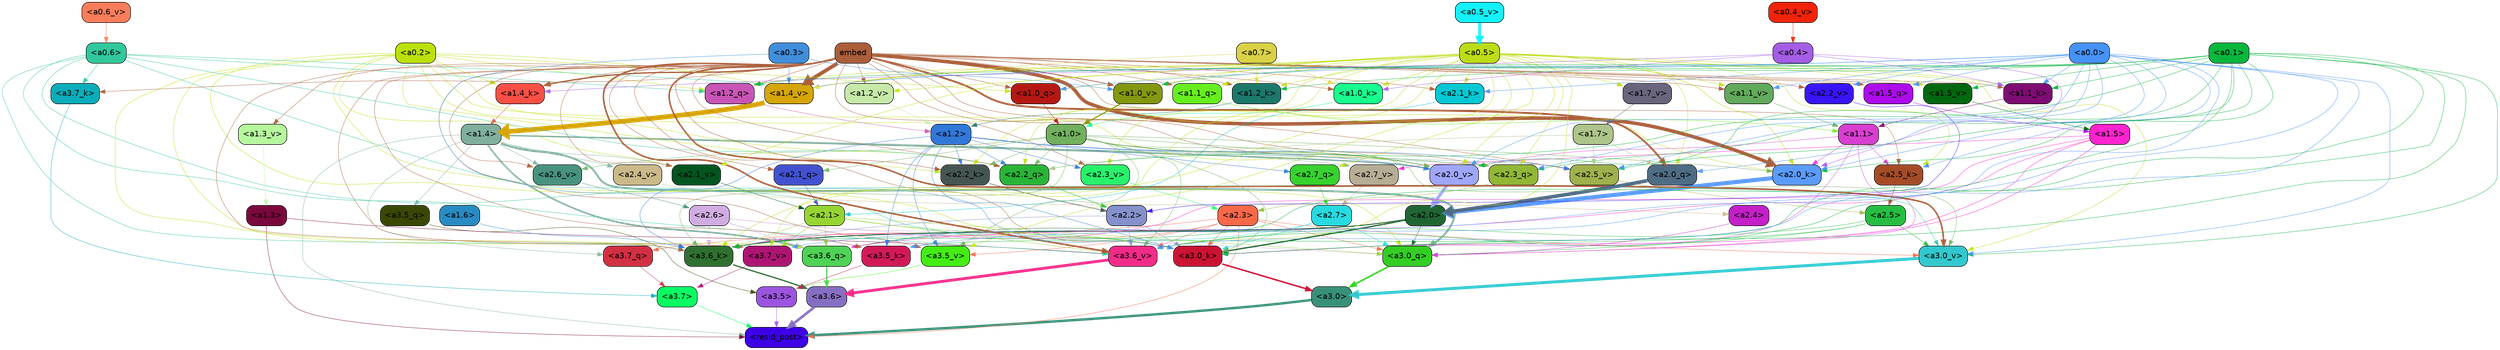 strict digraph "" {
	graph [bgcolor=transparent,
		layout=dot,
		overlap=false,
		splines=true
	];
	"<a3.7>"	[color=black,
		fillcolor="#09fd62",
		fontname=Helvetica,
		shape=box,
		style="filled, rounded"];
	"<resid_post>"	[color=black,
		fillcolor="#3d00e6",
		fontname=Helvetica,
		shape=box,
		style="filled, rounded"];
	"<a3.7>" -> "<resid_post>"	[color="#09fd62",
		penwidth=0.6239100098609924];
	"<a3.6>"	[color=black,
		fillcolor="#866fc2",
		fontname=Helvetica,
		shape=box,
		style="filled, rounded"];
	"<a3.6>" -> "<resid_post>"	[color="#866fc2",
		penwidth=4.569062113761902];
	"<a3.5>"	[color=black,
		fillcolor="#9b54df",
		fontname=Helvetica,
		shape=box,
		style="filled, rounded"];
	"<a3.5>" -> "<resid_post>"	[color="#9b54df",
		penwidth=0.6];
	"<a3.0>"	[color=black,
		fillcolor="#399078",
		fontname=Helvetica,
		shape=box,
		style="filled, rounded"];
	"<a3.0>" -> "<resid_post>"	[color="#399078",
		penwidth=4.283544182777405];
	"<a2.3>"	[color=black,
		fillcolor="#f86849",
		fontname=Helvetica,
		shape=box,
		style="filled, rounded"];
	"<a2.3>" -> "<resid_post>"	[color="#f86849",
		penwidth=0.6];
	"<a3.7_q>"	[color=black,
		fillcolor="#d23042",
		fontname=Helvetica,
		shape=box,
		style="filled, rounded"];
	"<a2.3>" -> "<a3.7_q>"	[color="#f86849",
		penwidth=0.6];
	"<a3.6_q>"	[color=black,
		fillcolor="#4fd356",
		fontname=Helvetica,
		shape=box,
		style="filled, rounded"];
	"<a2.3>" -> "<a3.6_q>"	[color="#f86849",
		penwidth=0.6];
	"<a3.0_q>"	[color=black,
		fillcolor="#33ce23",
		fontname=Helvetica,
		shape=box,
		style="filled, rounded"];
	"<a2.3>" -> "<a3.0_q>"	[color="#f86849",
		penwidth=0.6];
	"<a3.0_k>"	[color=black,
		fillcolor="#cb1334",
		fontname=Helvetica,
		shape=box,
		style="filled, rounded"];
	"<a2.3>" -> "<a3.0_k>"	[color="#f86849",
		penwidth=0.6];
	"<a3.6_v>"	[color=black,
		fillcolor="#f22b89",
		fontname=Helvetica,
		shape=box,
		style="filled, rounded"];
	"<a2.3>" -> "<a3.6_v>"	[color="#f86849",
		penwidth=0.6];
	"<a3.5_v>"	[color=black,
		fillcolor="#43ed13",
		fontname=Helvetica,
		shape=box,
		style="filled, rounded"];
	"<a2.3>" -> "<a3.5_v>"	[color="#f86849",
		penwidth=0.6];
	"<a3.0_v>"	[color=black,
		fillcolor="#32c8ce",
		fontname=Helvetica,
		shape=box,
		style="filled, rounded"];
	"<a2.3>" -> "<a3.0_v>"	[color="#f86849",
		penwidth=0.6];
	"<a1.4>"	[color=black,
		fillcolor="#80af9e",
		fontname=Helvetica,
		shape=box,
		style="filled, rounded"];
	"<a1.4>" -> "<resid_post>"	[color="#80af9e",
		penwidth=0.6];
	"<a1.4>" -> "<a3.7_q>"	[color="#80af9e",
		penwidth=0.6];
	"<a1.4>" -> "<a3.6_q>"	[color="#80af9e",
		penwidth=2.7934007048606873];
	"<a3.5_q>"	[color=black,
		fillcolor="#394904",
		fontname=Helvetica,
		shape=box,
		style="filled, rounded"];
	"<a1.4>" -> "<a3.5_q>"	[color="#80af9e",
		penwidth=0.6];
	"<a1.4>" -> "<a3.0_q>"	[color="#80af9e",
		penwidth=3.340754985809326];
	"<a2.3_q>"	[color=black,
		fillcolor="#91b736",
		fontname=Helvetica,
		shape=box,
		style="filled, rounded"];
	"<a1.4>" -> "<a2.3_q>"	[color="#80af9e",
		penwidth=0.6];
	"<a2.7_v>"	[color=black,
		fillcolor="#b6ad95",
		fontname=Helvetica,
		shape=box,
		style="filled, rounded"];
	"<a1.4>" -> "<a2.7_v>"	[color="#80af9e",
		penwidth=0.6];
	"<a2.6_v>"	[color=black,
		fillcolor="#48927f",
		fontname=Helvetica,
		shape=box,
		style="filled, rounded"];
	"<a1.4>" -> "<a2.6_v>"	[color="#80af9e",
		penwidth=0.6];
	"<a2.5_v>"	[color=black,
		fillcolor="#9eb14b",
		fontname=Helvetica,
		shape=box,
		style="filled, rounded"];
	"<a1.4>" -> "<a2.5_v>"	[color="#80af9e",
		penwidth=0.6];
	"<a2.4_v>"	[color=black,
		fillcolor="#cbb989",
		fontname=Helvetica,
		shape=box,
		style="filled, rounded"];
	"<a1.4>" -> "<a2.4_v>"	[color="#80af9e",
		penwidth=0.6];
	"<a2.1_v>"	[color=black,
		fillcolor="#03551f",
		fontname=Helvetica,
		shape=box,
		style="filled, rounded"];
	"<a1.4>" -> "<a2.1_v>"	[color="#80af9e",
		penwidth=0.6];
	"<a2.0_v>"	[color=black,
		fillcolor="#a0a6fa",
		fontname=Helvetica,
		shape=box,
		style="filled, rounded"];
	"<a1.4>" -> "<a2.0_v>"	[color="#80af9e",
		penwidth=2.268759250640869];
	"<a1.3>"	[color=black,
		fillcolor="#7a083c",
		fontname=Helvetica,
		shape=box,
		style="filled, rounded"];
	"<a1.3>" -> "<resid_post>"	[color="#7a083c",
		penwidth=0.6];
	"<a1.3>" -> "<a3.6_v>"	[color="#7a083c",
		penwidth=0.6];
	"<a3.7_q>" -> "<a3.7>"	[color="#d23042",
		penwidth=0.6];
	"<a3.6_q>" -> "<a3.6>"	[color="#4fd356",
		penwidth=2.0347584784030914];
	"<a3.5_q>" -> "<a3.5>"	[color="#394904",
		penwidth=0.6];
	"<a3.0_q>" -> "<a3.0>"	[color="#33ce23",
		penwidth=2.8635367155075073];
	"<a3.7_k>"	[color=black,
		fillcolor="#0badba",
		fontname=Helvetica,
		shape=box,
		style="filled, rounded"];
	"<a3.7_k>" -> "<a3.7>"	[color="#0badba",
		penwidth=0.6];
	"<a3.6_k>"	[color=black,
		fillcolor="#2f7031",
		fontname=Helvetica,
		shape=box,
		style="filled, rounded"];
	"<a3.6_k>" -> "<a3.6>"	[color="#2f7031",
		penwidth=2.1760786175727844];
	"<a3.5_k>"	[color=black,
		fillcolor="#d21958",
		fontname=Helvetica,
		shape=box,
		style="filled, rounded"];
	"<a3.5_k>" -> "<a3.5>"	[color="#d21958",
		penwidth=0.6];
	"<a3.0_k>" -> "<a3.0>"	[color="#cb1334",
		penwidth=2.632905662059784];
	"<a3.7_v>"	[color=black,
		fillcolor="#ae1572",
		fontname=Helvetica,
		shape=box,
		style="filled, rounded"];
	"<a3.7_v>" -> "<a3.7>"	[color="#ae1572",
		penwidth=0.6];
	"<a3.6_v>" -> "<a3.6>"	[color="#f22b89",
		penwidth=4.981305837631226];
	"<a3.5_v>" -> "<a3.5>"	[color="#43ed13",
		penwidth=0.6];
	"<a3.0_v>" -> "<a3.0>"	[color="#32c8ce",
		penwidth=5.168330669403076];
	"<a2.7>"	[color=black,
		fillcolor="#27dadf",
		fontname=Helvetica,
		shape=box,
		style="filled, rounded"];
	"<a2.7>" -> "<a3.6_q>"	[color="#27dadf",
		penwidth=0.6];
	"<a2.7>" -> "<a3.0_q>"	[color="#27dadf",
		penwidth=0.6];
	"<a2.7>" -> "<a3.0_k>"	[color="#27dadf",
		penwidth=0.6];
	"<a2.6>"	[color=black,
		fillcolor="#d1ace2",
		fontname=Helvetica,
		shape=box,
		style="filled, rounded"];
	"<a2.6>" -> "<a3.6_q>"	[color="#d1ace2",
		penwidth=0.6];
	"<a2.6>" -> "<a3.0_q>"	[color="#d1ace2",
		penwidth=0.6];
	"<a2.6>" -> "<a3.6_k>"	[color="#d1ace2",
		penwidth=0.6];
	"<a2.6>" -> "<a3.5_k>"	[color="#d1ace2",
		penwidth=0.6];
	"<a2.6>" -> "<a3.0_k>"	[color="#d1ace2",
		penwidth=0.6];
	"<a2.1>"	[color=black,
		fillcolor="#95d532",
		fontname=Helvetica,
		shape=box,
		style="filled, rounded"];
	"<a2.1>" -> "<a3.6_q>"	[color="#95d532",
		penwidth=0.6];
	"<a2.1>" -> "<a3.0_q>"	[color="#95d532",
		penwidth=0.6];
	"<a2.1>" -> "<a3.6_k>"	[color="#95d532",
		penwidth=0.6];
	"<a2.1>" -> "<a3.0_k>"	[color="#95d532",
		penwidth=0.6];
	"<a2.1>" -> "<a3.7_v>"	[color="#95d532",
		penwidth=0.6];
	"<a2.1>" -> "<a3.6_v>"	[color="#95d532",
		penwidth=0.6];
	"<a2.0>"	[color=black,
		fillcolor="#206633",
		fontname=Helvetica,
		shape=box,
		style="filled, rounded"];
	"<a2.0>" -> "<a3.6_q>"	[color="#206633",
		penwidth=0.6];
	"<a2.0>" -> "<a3.0_q>"	[color="#206633",
		penwidth=0.6];
	"<a2.0>" -> "<a3.6_k>"	[color="#206633",
		penwidth=1.6382827460765839];
	"<a2.0>" -> "<a3.0_k>"	[color="#206633",
		penwidth=2.161143198609352];
	"<a1.5>"	[color=black,
		fillcolor="#fd23ce",
		fontname=Helvetica,
		shape=box,
		style="filled, rounded"];
	"<a1.5>" -> "<a3.6_q>"	[color="#fd23ce",
		penwidth=0.6];
	"<a1.5>" -> "<a3.0_q>"	[color="#fd23ce",
		penwidth=0.6];
	"<a1.5>" -> "<a3.6_k>"	[color="#fd23ce",
		penwidth=0.6];
	"<a1.5>" -> "<a3.0_k>"	[color="#fd23ce",
		penwidth=0.6];
	"<a1.5>" -> "<a2.7_v>"	[color="#fd23ce",
		penwidth=0.6];
	"<a0.2>"	[color=black,
		fillcolor="#bae10b",
		fontname=Helvetica,
		shape=box,
		style="filled, rounded"];
	"<a0.2>" -> "<a3.6_q>"	[color="#bae10b",
		penwidth=0.6];
	"<a0.2>" -> "<a3.0_q>"	[color="#bae10b",
		penwidth=0.6];
	"<a0.2>" -> "<a3.6_k>"	[color="#bae10b",
		penwidth=0.6];
	"<a0.2>" -> "<a3.0_k>"	[color="#bae10b",
		penwidth=0.6];
	"<a2.2_q>"	[color=black,
		fillcolor="#29b437",
		fontname=Helvetica,
		shape=box,
		style="filled, rounded"];
	"<a0.2>" -> "<a2.2_q>"	[color="#bae10b",
		penwidth=0.6];
	"<a2.2_k>"	[color=black,
		fillcolor="#455551",
		fontname=Helvetica,
		shape=box,
		style="filled, rounded"];
	"<a0.2>" -> "<a2.2_k>"	[color="#bae10b",
		penwidth=0.6];
	"<a2.0_k>"	[color=black,
		fillcolor="#5b9bfb",
		fontname=Helvetica,
		shape=box,
		style="filled, rounded"];
	"<a0.2>" -> "<a2.0_k>"	[color="#bae10b",
		penwidth=0.6];
	"<a0.2>" -> "<a2.1_v>"	[color="#bae10b",
		penwidth=0.6];
	"<a0.2>" -> "<a2.0_v>"	[color="#bae10b",
		penwidth=0.6];
	"<a1.2_q>"	[color=black,
		fillcolor="#c855b5",
		fontname=Helvetica,
		shape=box,
		style="filled, rounded"];
	"<a0.2>" -> "<a1.2_q>"	[color="#bae10b",
		penwidth=0.6];
	"<a1.0_q>"	[color=black,
		fillcolor="#b51813",
		fontname=Helvetica,
		shape=box,
		style="filled, rounded"];
	"<a0.2>" -> "<a1.0_q>"	[color="#bae10b",
		penwidth=0.6];
	"<a1.4_k>"	[color=black,
		fillcolor="#f94f44",
		fontname=Helvetica,
		shape=box,
		style="filled, rounded"];
	"<a0.2>" -> "<a1.4_k>"	[color="#bae10b",
		penwidth=0.6];
	"<a1.4_v>"	[color=black,
		fillcolor="#d6a507",
		fontname=Helvetica,
		shape=box,
		style="filled, rounded"];
	"<a0.2>" -> "<a1.4_v>"	[color="#bae10b",
		penwidth=0.6];
	"<a2.5>"	[color=black,
		fillcolor="#26bd43",
		fontname=Helvetica,
		shape=box,
		style="filled, rounded"];
	"<a2.5>" -> "<a3.0_q>"	[color="#26bd43",
		penwidth=0.6];
	"<a2.5>" -> "<a3.0_k>"	[color="#26bd43",
		penwidth=0.6];
	"<a2.5>" -> "<a3.6_v>"	[color="#26bd43",
		penwidth=0.6];
	"<a2.5>" -> "<a3.0_v>"	[color="#26bd43",
		penwidth=0.6];
	"<a2.4>"	[color=black,
		fillcolor="#c41fc8",
		fontname=Helvetica,
		shape=box,
		style="filled, rounded"];
	"<a2.4>" -> "<a3.0_q>"	[color="#c41fc8",
		penwidth=0.6];
	"<a1.1>"	[color=black,
		fillcolor="#d83ed0",
		fontname=Helvetica,
		shape=box,
		style="filled, rounded"];
	"<a1.1>" -> "<a3.0_q>"	[color="#d83ed0",
		penwidth=0.6];
	"<a1.1>" -> "<a3.0_k>"	[color="#d83ed0",
		penwidth=0.6];
	"<a2.5_k>"	[color=black,
		fillcolor="#a54c27",
		fontname=Helvetica,
		shape=box,
		style="filled, rounded"];
	"<a1.1>" -> "<a2.5_k>"	[color="#d83ed0",
		penwidth=0.6];
	"<a1.1>" -> "<a2.0_k>"	[color="#d83ed0",
		penwidth=0.6];
	"<a1.1>" -> "<a2.0_v>"	[color="#d83ed0",
		penwidth=0.6];
	"<a0.6>"	[color=black,
		fillcolor="#31c89d",
		fontname=Helvetica,
		shape=box,
		style="filled, rounded"];
	"<a0.6>" -> "<a3.7_k>"	[color="#31c89d",
		penwidth=0.6];
	"<a0.6>" -> "<a3.6_k>"	[color="#31c89d",
		penwidth=0.6];
	"<a0.6>" -> "<a3.0_k>"	[color="#31c89d",
		penwidth=0.6];
	"<a0.6>" -> "<a3.6_v>"	[color="#31c89d",
		penwidth=0.6];
	"<a0.6>" -> "<a3.0_v>"	[color="#31c89d",
		penwidth=0.6];
	"<a0.6>" -> "<a2.2_q>"	[color="#31c89d",
		penwidth=0.6];
	"<a0.6>" -> "<a1.2_q>"	[color="#31c89d",
		penwidth=0.6];
	"<a0.6>" -> "<a1.4_v>"	[color="#31c89d",
		penwidth=0.6];
	embed	[color=black,
		fillcolor="#aa5e3a",
		fontname=Helvetica,
		shape=box,
		style="filled, rounded"];
	embed -> "<a3.7_k>"	[color="#aa5e3a",
		penwidth=0.6];
	embed -> "<a3.6_k>"	[color="#aa5e3a",
		penwidth=0.6];
	embed -> "<a3.5_k>"	[color="#aa5e3a",
		penwidth=0.6];
	embed -> "<a3.0_k>"	[color="#aa5e3a",
		penwidth=0.6];
	embed -> "<a3.7_v>"	[color="#aa5e3a",
		penwidth=0.6];
	embed -> "<a3.6_v>"	[color="#aa5e3a",
		penwidth=2.7825746536254883];
	embed -> "<a3.5_v>"	[color="#aa5e3a",
		penwidth=0.6];
	embed -> "<a3.0_v>"	[color="#aa5e3a",
		penwidth=2.6950180530548096];
	embed -> "<a2.3_q>"	[color="#aa5e3a",
		penwidth=0.6];
	embed -> "<a2.2_q>"	[color="#aa5e3a",
		penwidth=0.6];
	"<a2.1_q>"	[color=black,
		fillcolor="#4251cf",
		fontname=Helvetica,
		shape=box,
		style="filled, rounded"];
	embed -> "<a2.1_q>"	[color="#aa5e3a",
		penwidth=0.6];
	"<a2.0_q>"	[color=black,
		fillcolor="#4f6c85",
		fontname=Helvetica,
		shape=box,
		style="filled, rounded"];
	embed -> "<a2.0_q>"	[color="#aa5e3a",
		penwidth=3.305941343307495];
	embed -> "<a2.5_k>"	[color="#aa5e3a",
		penwidth=0.6];
	embed -> "<a2.2_k>"	[color="#aa5e3a",
		penwidth=0.6698317527770996];
	"<a2.1_k>"	[color=black,
		fillcolor="#04c8d3",
		fontname=Helvetica,
		shape=box,
		style="filled, rounded"];
	embed -> "<a2.1_k>"	[color="#aa5e3a",
		penwidth=0.6];
	embed -> "<a2.0_k>"	[color="#aa5e3a",
		penwidth=6.12570995092392];
	embed -> "<a2.6_v>"	[color="#aa5e3a",
		penwidth=0.6];
	embed -> "<a2.5_v>"	[color="#aa5e3a",
		penwidth=0.6];
	"<a2.3_v>"	[color=black,
		fillcolor="#28f16b",
		fontname=Helvetica,
		shape=box,
		style="filled, rounded"];
	embed -> "<a2.3_v>"	[color="#aa5e3a",
		penwidth=0.6];
	"<a2.2_v>"	[color=black,
		fillcolor="#3914f8",
		fontname=Helvetica,
		shape=box,
		style="filled, rounded"];
	embed -> "<a2.2_v>"	[color="#aa5e3a",
		penwidth=0.6];
	embed -> "<a2.1_v>"	[color="#aa5e3a",
		penwidth=0.6];
	embed -> "<a2.0_v>"	[color="#aa5e3a",
		penwidth=0.6];
	"<a1.5_q>"	[color=black,
		fillcolor="#ad0bec",
		fontname=Helvetica,
		shape=box,
		style="filled, rounded"];
	embed -> "<a1.5_q>"	[color="#aa5e3a",
		penwidth=0.6];
	embed -> "<a1.2_q>"	[color="#aa5e3a",
		penwidth=0.6087074279785156];
	"<a1.1_q>"	[color=black,
		fillcolor="#67ee1f",
		fontname=Helvetica,
		shape=box,
		style="filled, rounded"];
	embed -> "<a1.1_q>"	[color="#aa5e3a",
		penwidth=0.6];
	embed -> "<a1.0_q>"	[color="#aa5e3a",
		penwidth=0.6];
	embed -> "<a1.4_k>"	[color="#aa5e3a",
		penwidth=2.1858973503112793];
	"<a1.2_k>"	[color=black,
		fillcolor="#1b786b",
		fontname=Helvetica,
		shape=box,
		style="filled, rounded"];
	embed -> "<a1.2_k>"	[color="#aa5e3a",
		penwidth=0.6];
	"<a1.1_k>"	[color=black,
		fillcolor="#7e0c73",
		fontname=Helvetica,
		shape=box,
		style="filled, rounded"];
	embed -> "<a1.1_k>"	[color="#aa5e3a",
		penwidth=0.6];
	"<a1.0_k>"	[color=black,
		fillcolor="#17fe8f",
		fontname=Helvetica,
		shape=box,
		style="filled, rounded"];
	embed -> "<a1.0_k>"	[color="#aa5e3a",
		penwidth=0.6];
	"<a1.5_v>"	[color=black,
		fillcolor="#016810",
		fontname=Helvetica,
		shape=box,
		style="filled, rounded"];
	embed -> "<a1.5_v>"	[color="#aa5e3a",
		penwidth=0.6];
	embed -> "<a1.4_v>"	[color="#aa5e3a",
		penwidth=6.590077131986618];
	"<a1.3_v>"	[color=black,
		fillcolor="#b6f89e",
		fontname=Helvetica,
		shape=box,
		style="filled, rounded"];
	embed -> "<a1.3_v>"	[color="#aa5e3a",
		penwidth=0.6];
	"<a1.2_v>"	[color=black,
		fillcolor="#c6e9a8",
		fontname=Helvetica,
		shape=box,
		style="filled, rounded"];
	embed -> "<a1.2_v>"	[color="#aa5e3a",
		penwidth=0.6];
	"<a1.1_v>"	[color=black,
		fillcolor="#61aa5b",
		fontname=Helvetica,
		shape=box,
		style="filled, rounded"];
	embed -> "<a1.1_v>"	[color="#aa5e3a",
		penwidth=0.6];
	"<a1.0_v>"	[color=black,
		fillcolor="#84970f",
		fontname=Helvetica,
		shape=box,
		style="filled, rounded"];
	embed -> "<a1.0_v>"	[color="#aa5e3a",
		penwidth=1.2076449394226074];
	"<a2.2>"	[color=black,
		fillcolor="#8591cc",
		fontname=Helvetica,
		shape=box,
		style="filled, rounded"];
	"<a2.2>" -> "<a3.6_k>"	[color="#8591cc",
		penwidth=0.6];
	"<a2.2>" -> "<a3.0_k>"	[color="#8591cc",
		penwidth=0.6];
	"<a2.2>" -> "<a3.6_v>"	[color="#8591cc",
		penwidth=0.6];
	"<a1.6>"	[color=black,
		fillcolor="#298bc4",
		fontname=Helvetica,
		shape=box,
		style="filled, rounded"];
	"<a1.6>" -> "<a3.6_k>"	[color="#298bc4",
		penwidth=0.6];
	"<a1.2>"	[color=black,
		fillcolor="#3278d9",
		fontname=Helvetica,
		shape=box,
		style="filled, rounded"];
	"<a1.2>" -> "<a3.6_k>"	[color="#3278d9",
		penwidth=0.6];
	"<a1.2>" -> "<a3.5_k>"	[color="#3278d9",
		penwidth=0.6];
	"<a1.2>" -> "<a3.0_k>"	[color="#3278d9",
		penwidth=0.6];
	"<a1.2>" -> "<a3.5_v>"	[color="#3278d9",
		penwidth=0.6];
	"<a2.7_q>"	[color=black,
		fillcolor="#37d22e",
		fontname=Helvetica,
		shape=box,
		style="filled, rounded"];
	"<a1.2>" -> "<a2.7_q>"	[color="#3278d9",
		penwidth=0.6];
	"<a1.2>" -> "<a2.2_q>"	[color="#3278d9",
		penwidth=0.6];
	"<a1.2>" -> "<a2.2_k>"	[color="#3278d9",
		penwidth=0.6];
	"<a1.2>" -> "<a2.5_v>"	[color="#3278d9",
		penwidth=0.6];
	"<a1.2>" -> "<a2.3_v>"	[color="#3278d9",
		penwidth=0.6];
	"<a1.2>" -> "<a2.0_v>"	[color="#3278d9",
		penwidth=0.6];
	"<a1.0>"	[color=black,
		fillcolor="#71b05e",
		fontname=Helvetica,
		shape=box,
		style="filled, rounded"];
	"<a1.0>" -> "<a3.6_k>"	[color="#71b05e",
		penwidth=0.6];
	"<a1.0>" -> "<a3.0_k>"	[color="#71b05e",
		penwidth=0.6];
	"<a1.0>" -> "<a3.6_v>"	[color="#71b05e",
		penwidth=0.6];
	"<a1.0>" -> "<a3.5_v>"	[color="#71b05e",
		penwidth=0.6];
	"<a1.0>" -> "<a3.0_v>"	[color="#71b05e",
		penwidth=0.6];
	"<a1.0>" -> "<a2.3_q>"	[color="#71b05e",
		penwidth=0.6];
	"<a1.0>" -> "<a2.2_q>"	[color="#71b05e",
		penwidth=0.6];
	"<a1.0>" -> "<a2.1_q>"	[color="#71b05e",
		penwidth=0.6];
	"<a1.0>" -> "<a2.2_k>"	[color="#71b05e",
		penwidth=0.6];
	"<a1.0>" -> "<a2.0_k>"	[color="#71b05e",
		penwidth=0.6];
	"<a1.0>" -> "<a2.6_v>"	[color="#71b05e",
		penwidth=0.6];
	"<a1.0>" -> "<a2.0_v>"	[color="#71b05e",
		penwidth=1.2213096618652344];
	"<a0.5>"	[color=black,
		fillcolor="#bcdd16",
		fontname=Helvetica,
		shape=box,
		style="filled, rounded"];
	"<a0.5>" -> "<a3.6_k>"	[color="#bcdd16",
		penwidth=0.6];
	"<a0.5>" -> "<a3.7_v>"	[color="#bcdd16",
		penwidth=0.6];
	"<a0.5>" -> "<a3.6_v>"	[color="#bcdd16",
		penwidth=0.6];
	"<a0.5>" -> "<a3.5_v>"	[color="#bcdd16",
		penwidth=0.6];
	"<a0.5>" -> "<a3.0_v>"	[color="#bcdd16",
		penwidth=0.6];
	"<a0.5>" -> "<a2.7_q>"	[color="#bcdd16",
		penwidth=0.6];
	"<a0.5>" -> "<a2.3_q>"	[color="#bcdd16",
		penwidth=0.6];
	"<a0.5>" -> "<a2.2_q>"	[color="#bcdd16",
		penwidth=0.6];
	"<a0.5>" -> "<a2.0_q>"	[color="#bcdd16",
		penwidth=0.6];
	"<a0.5>" -> "<a2.5_k>"	[color="#bcdd16",
		penwidth=0.6];
	"<a0.5>" -> "<a2.2_k>"	[color="#bcdd16",
		penwidth=0.6];
	"<a0.5>" -> "<a2.1_k>"	[color="#bcdd16",
		penwidth=0.6];
	"<a0.5>" -> "<a2.0_k>"	[color="#bcdd16",
		penwidth=0.6900839805603027];
	"<a0.5>" -> "<a2.3_v>"	[color="#bcdd16",
		penwidth=0.6];
	"<a0.5>" -> "<a2.1_v>"	[color="#bcdd16",
		penwidth=0.6];
	"<a0.5>" -> "<a2.0_v>"	[color="#bcdd16",
		penwidth=0.6];
	"<a0.5>" -> "<a1.2_q>"	[color="#bcdd16",
		penwidth=0.6];
	"<a0.5>" -> "<a1.1_q>"	[color="#bcdd16",
		penwidth=0.6];
	"<a0.5>" -> "<a1.0_q>"	[color="#bcdd16",
		penwidth=0.6];
	"<a0.5>" -> "<a1.2_k>"	[color="#bcdd16",
		penwidth=0.6];
	"<a0.5>" -> "<a1.1_k>"	[color="#bcdd16",
		penwidth=0.6];
	"<a0.5>" -> "<a1.0_k>"	[color="#bcdd16",
		penwidth=0.6];
	"<a1.7_v>"	[color=black,
		fillcolor="#69657c",
		fontname=Helvetica,
		shape=box,
		style="filled, rounded"];
	"<a0.5>" -> "<a1.7_v>"	[color="#bcdd16",
		penwidth=0.6];
	"<a0.5>" -> "<a1.5_v>"	[color="#bcdd16",
		penwidth=0.6];
	"<a0.5>" -> "<a1.4_v>"	[color="#bcdd16",
		penwidth=0.9985027313232422];
	"<a0.5>" -> "<a1.2_v>"	[color="#bcdd16",
		penwidth=0.6];
	"<a0.5>" -> "<a1.1_v>"	[color="#bcdd16",
		penwidth=0.6];
	"<a0.5>" -> "<a1.0_v>"	[color="#bcdd16",
		penwidth=0.6];
	"<a0.1>"	[color=black,
		fillcolor="#09b63e",
		fontname=Helvetica,
		shape=box,
		style="filled, rounded"];
	"<a0.1>" -> "<a3.6_k>"	[color="#09b63e",
		penwidth=0.6];
	"<a0.1>" -> "<a3.5_k>"	[color="#09b63e",
		penwidth=0.6];
	"<a0.1>" -> "<a3.0_k>"	[color="#09b63e",
		penwidth=0.6];
	"<a0.1>" -> "<a3.6_v>"	[color="#09b63e",
		penwidth=0.6];
	"<a0.1>" -> "<a3.0_v>"	[color="#09b63e",
		penwidth=0.6];
	"<a0.1>" -> "<a2.3_q>"	[color="#09b63e",
		penwidth=0.6];
	"<a0.1>" -> "<a2.2_q>"	[color="#09b63e",
		penwidth=0.6];
	"<a0.1>" -> "<a2.0_k>"	[color="#09b63e",
		penwidth=0.6];
	"<a0.1>" -> "<a2.5_v>"	[color="#09b63e",
		penwidth=0.6];
	"<a0.1>" -> "<a2.0_v>"	[color="#09b63e",
		penwidth=0.6];
	"<a0.1>" -> "<a1.2_q>"	[color="#09b63e",
		penwidth=0.6218185424804688];
	"<a0.1>" -> "<a1.2_k>"	[color="#09b63e",
		penwidth=0.6];
	"<a0.1>" -> "<a1.1_k>"	[color="#09b63e",
		penwidth=0.6];
	"<a0.1>" -> "<a1.5_v>"	[color="#09b63e",
		penwidth=0.6];
	"<a0.1>" -> "<a1.4_v>"	[color="#09b63e",
		penwidth=0.6];
	"<a0.1>" -> "<a1.0_v>"	[color="#09b63e",
		penwidth=0.6];
	"<a0.0>"	[color=black,
		fillcolor="#4692f7",
		fontname=Helvetica,
		shape=box,
		style="filled, rounded"];
	"<a0.0>" -> "<a3.5_k>"	[color="#4692f7",
		penwidth=0.6];
	"<a0.0>" -> "<a3.7_v>"	[color="#4692f7",
		penwidth=0.6];
	"<a0.0>" -> "<a3.6_v>"	[color="#4692f7",
		penwidth=0.6];
	"<a0.0>" -> "<a3.0_v>"	[color="#4692f7",
		penwidth=0.6];
	"<a0.0>" -> "<a2.3_q>"	[color="#4692f7",
		penwidth=0.6];
	"<a0.0>" -> "<a2.0_q>"	[color="#4692f7",
		penwidth=0.6];
	"<a0.0>" -> "<a2.5_k>"	[color="#4692f7",
		penwidth=0.6];
	"<a0.0>" -> "<a2.1_k>"	[color="#4692f7",
		penwidth=0.6];
	"<a0.0>" -> "<a2.0_k>"	[color="#4692f7",
		penwidth=0.6];
	"<a0.0>" -> "<a2.5_v>"	[color="#4692f7",
		penwidth=0.6];
	"<a0.0>" -> "<a2.2_v>"	[color="#4692f7",
		penwidth=0.6];
	"<a0.0>" -> "<a2.0_v>"	[color="#4692f7",
		penwidth=0.6];
	"<a0.0>" -> "<a1.5_q>"	[color="#4692f7",
		penwidth=0.6];
	"<a0.0>" -> "<a1.0_q>"	[color="#4692f7",
		penwidth=0.6];
	"<a0.0>" -> "<a1.1_k>"	[color="#4692f7",
		penwidth=0.6];
	"<a0.0>" -> "<a1.4_v>"	[color="#4692f7",
		penwidth=0.6];
	"<a0.0>" -> "<a1.1_v>"	[color="#4692f7",
		penwidth=0.6];
	"<a0.3>"	[color=black,
		fillcolor="#408edb",
		fontname=Helvetica,
		shape=box,
		style="filled, rounded"];
	"<a0.3>" -> "<a3.0_k>"	[color="#408edb",
		penwidth=0.6];
	"<a0.3>" -> "<a1.4_v>"	[color="#408edb",
		penwidth=0.6];
	"<a0.3>" -> "<a1.0_v>"	[color="#408edb",
		penwidth=0.6];
	"<a2.7_q>" -> "<a2.7>"	[color="#37d22e",
		penwidth=0.6];
	"<a2.3_q>" -> "<a2.3>"	[color="#91b736",
		penwidth=0.6];
	"<a2.2_q>" -> "<a2.2>"	[color="#29b437",
		penwidth=0.7553567886352539];
	"<a2.1_q>" -> "<a2.1>"	[color="#4251cf",
		penwidth=0.6];
	"<a2.0_q>" -> "<a2.0>"	[color="#4f6c85",
		penwidth=6.256794691085815];
	"<a2.5_k>" -> "<a2.5>"	[color="#a54c27",
		penwidth=0.6];
	"<a2.2_k>" -> "<a2.2>"	[color="#455551",
		penwidth=0.8854708671569824];
	"<a2.1_k>" -> "<a2.1>"	[color="#04c8d3",
		penwidth=0.6];
	"<a2.0_k>" -> "<a2.0>"	[color="#5b9bfb",
		penwidth=7.231504917144775];
	"<a2.7_v>" -> "<a2.7>"	[color="#b6ad95",
		penwidth=0.6];
	"<a2.6_v>" -> "<a2.6>"	[color="#48927f",
		penwidth=0.6];
	"<a2.5_v>" -> "<a2.5>"	[color="#9eb14b",
		penwidth=0.6];
	"<a2.4_v>" -> "<a2.4>"	[color="#cbb989",
		penwidth=0.6];
	"<a2.3_v>" -> "<a2.3>"	[color="#28f16b",
		penwidth=0.6];
	"<a2.2_v>" -> "<a2.2>"	[color="#3914f8",
		penwidth=0.6];
	"<a2.1_v>" -> "<a2.1>"	[color="#03551f",
		penwidth=0.6];
	"<a2.0_v>" -> "<a2.0>"	[color="#a0a6fa",
		penwidth=5.231471925973892];
	"<a1.7>"	[color=black,
		fillcolor="#adc48a",
		fontname=Helvetica,
		shape=box,
		style="filled, rounded"];
	"<a1.7>" -> "<a2.2_q>"	[color="#adc48a",
		penwidth=0.6];
	"<a1.7>" -> "<a2.0_q>"	[color="#adc48a",
		penwidth=0.6];
	"<a1.7>" -> "<a2.5_v>"	[color="#adc48a",
		penwidth=0.6];
	"<a0.4>"	[color=black,
		fillcolor="#a55de6",
		fontname=Helvetica,
		shape=box,
		style="filled, rounded"];
	"<a0.4>" -> "<a2.0_k>"	[color="#a55de6",
		penwidth=0.6];
	"<a0.4>" -> "<a1.4_k>"	[color="#a55de6",
		penwidth=0.6];
	"<a0.4>" -> "<a1.1_k>"	[color="#a55de6",
		penwidth=0.6];
	"<a0.4>" -> "<a1.0_k>"	[color="#a55de6",
		penwidth=0.6];
	"<a1.5_q>" -> "<a1.5>"	[color="#ad0bec",
		penwidth=0.6];
	"<a1.2_q>" -> "<a1.2>"	[color="#c855b5",
		penwidth=0.6];
	"<a1.1_q>" -> "<a1.1>"	[color="#67ee1f",
		penwidth=0.6];
	"<a1.0_q>" -> "<a1.0>"	[color="#b51813",
		penwidth=0.6];
	"<a1.4_k>" -> "<a1.4>"	[color="#f94f44",
		penwidth=0.6];
	"<a1.2_k>" -> "<a1.2>"	[color="#1b786b",
		penwidth=0.6];
	"<a1.1_k>" -> "<a1.1>"	[color="#7e0c73",
		penwidth=0.6];
	"<a1.0_k>" -> "<a1.0>"	[color="#17fe8f",
		penwidth=0.6];
	"<a1.7_v>" -> "<a1.7>"	[color="#69657c",
		penwidth=0.6];
	"<a1.5_v>" -> "<a1.5>"	[color="#016810",
		penwidth=0.6];
	"<a1.4_v>" -> "<a1.4>"	[color="#d6a507",
		penwidth=8.36684274673462];
	"<a1.3_v>" -> "<a1.3>"	[color="#b6f89e",
		penwidth=0.6];
	"<a1.2_v>" -> "<a1.2>"	[color="#c6e9a8",
		penwidth=0.6];
	"<a1.1_v>" -> "<a1.1>"	[color="#61aa5b",
		penwidth=0.6];
	"<a1.0_v>" -> "<a1.0>"	[color="#84970f",
		penwidth=1.9665732383728027];
	"<a0.7>"	[color=black,
		fillcolor="#d9d246",
		fontname=Helvetica,
		shape=box,
		style="filled, rounded"];
	"<a0.7>" -> "<a1.2_k>"	[color="#d9d246",
		penwidth=0.6];
	"<a0.7>" -> "<a1.0_k>"	[color="#d9d246",
		penwidth=0.6];
	"<a0.7>" -> "<a1.4_v>"	[color="#d9d246",
		penwidth=0.6];
	"<a0.6_v>"	[color=black,
		fillcolor="#f97d5b",
		fontname=Helvetica,
		shape=box,
		style="filled, rounded"];
	"<a0.6_v>" -> "<a0.6>"	[color="#f97d5b",
		penwidth=0.6];
	"<a0.5_v>"	[color=black,
		fillcolor="#13f2f8",
		fontname=Helvetica,
		shape=box,
		style="filled, rounded"];
	"<a0.5_v>" -> "<a0.5>"	[color="#13f2f8",
		penwidth=4.667354106903076];
	"<a0.4_v>"	[color=black,
		fillcolor="#f12309",
		fontname=Helvetica,
		shape=box,
		style="filled, rounded"];
	"<a0.4_v>" -> "<a0.4>"	[color="#f12309",
		penwidth=0.6];
}
